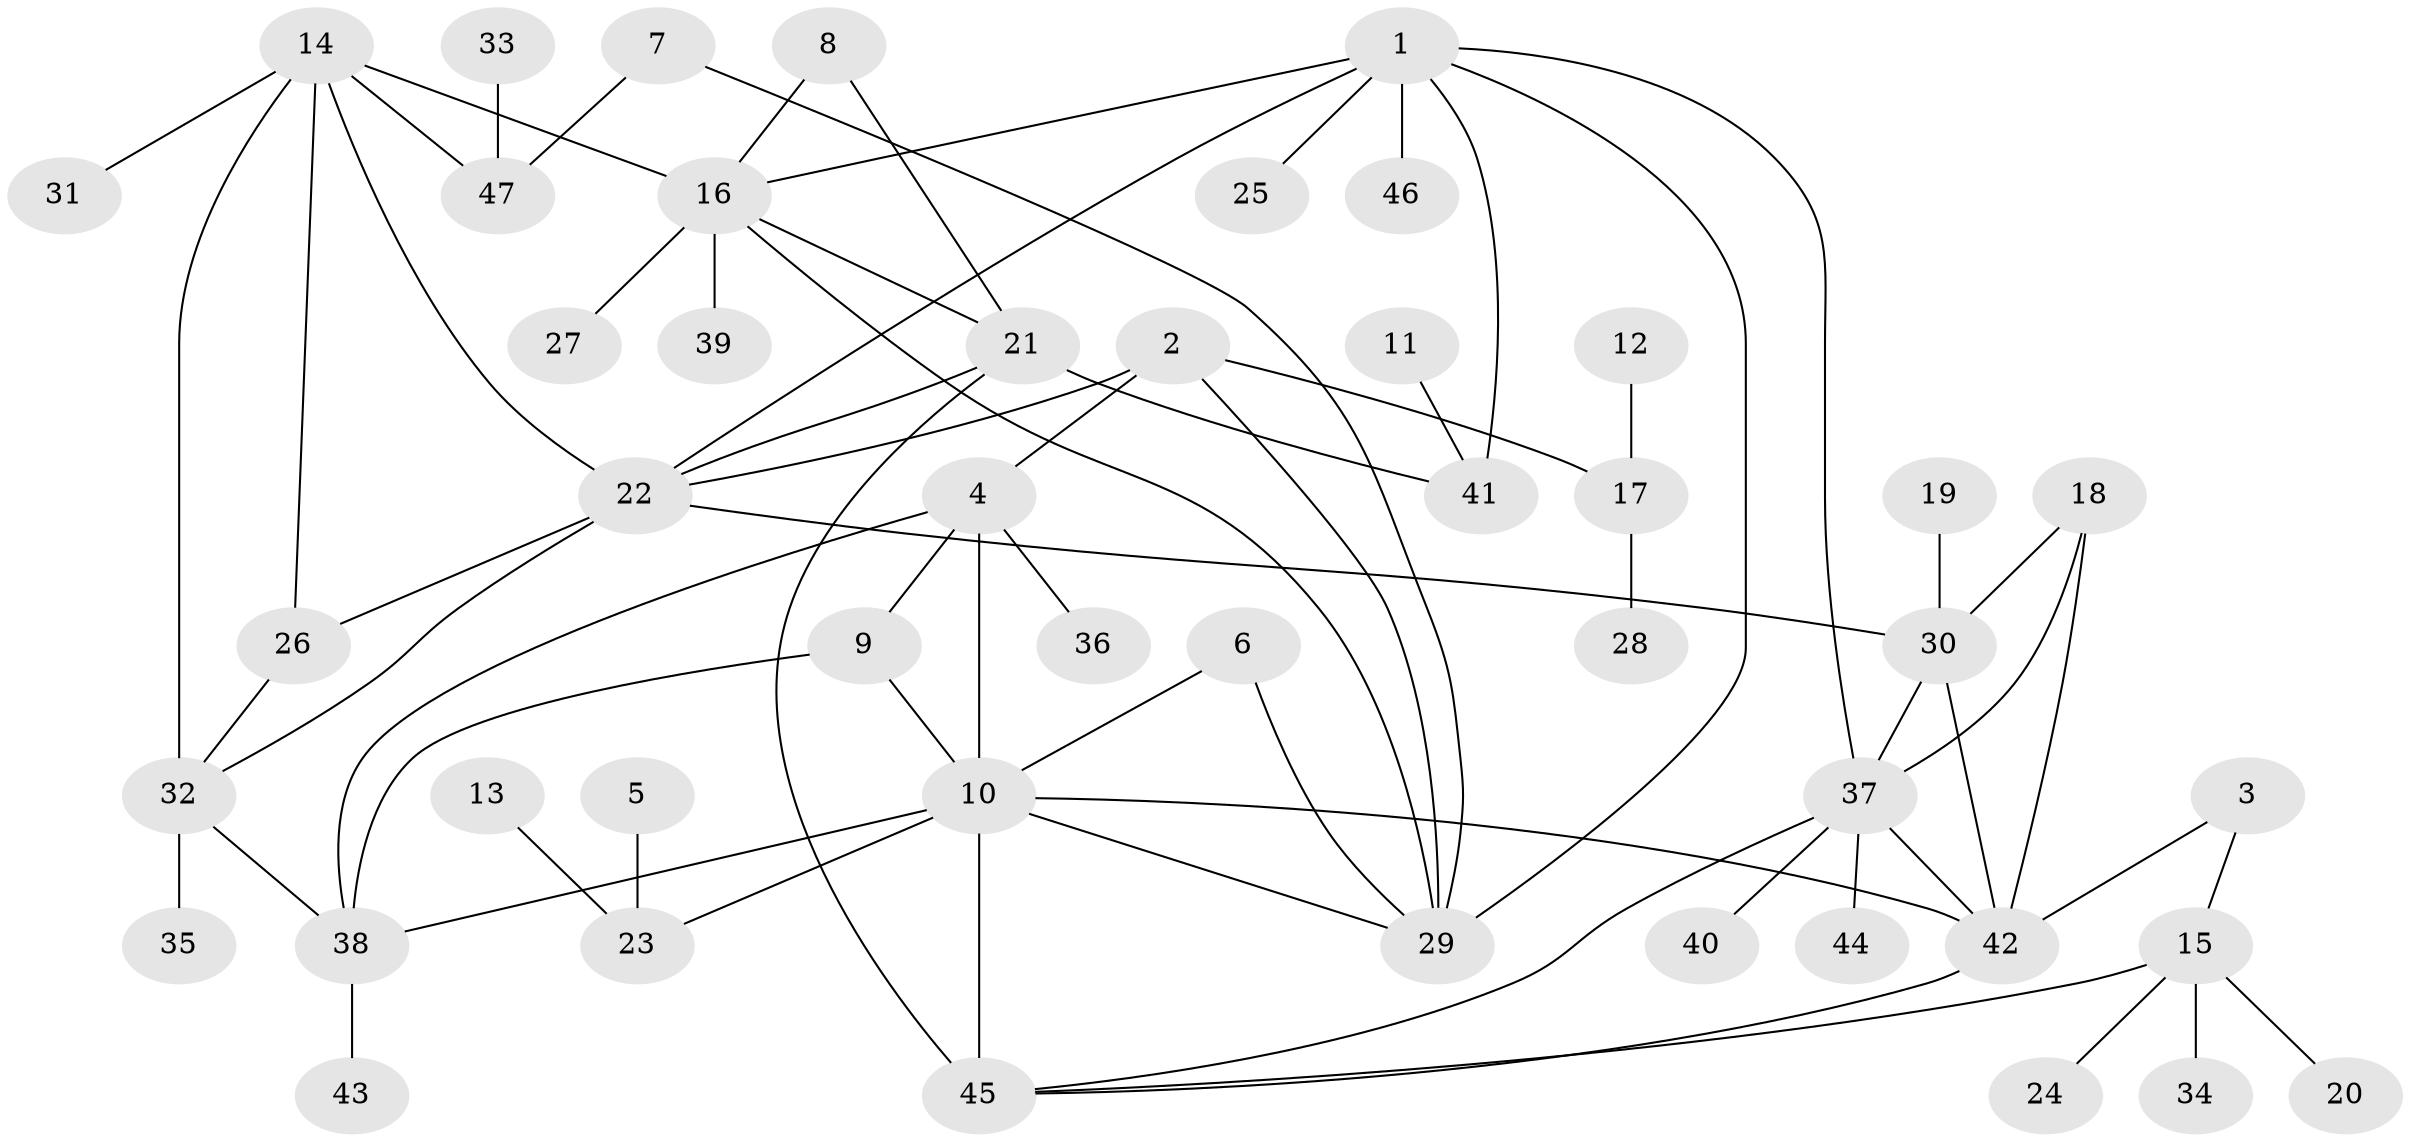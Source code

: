 // original degree distribution, {9: 0.03225806451612903, 4: 0.07526881720430108, 6: 0.03225806451612903, 7: 0.053763440860215055, 5: 0.03225806451612903, 10: 0.010752688172043012, 3: 0.06451612903225806, 8: 0.021505376344086023, 2: 0.15053763440860216, 1: 0.5268817204301075}
// Generated by graph-tools (version 1.1) at 2025/37/03/04/25 23:37:33]
// undirected, 47 vertices, 71 edges
graph export_dot {
  node [color=gray90,style=filled];
  1;
  2;
  3;
  4;
  5;
  6;
  7;
  8;
  9;
  10;
  11;
  12;
  13;
  14;
  15;
  16;
  17;
  18;
  19;
  20;
  21;
  22;
  23;
  24;
  25;
  26;
  27;
  28;
  29;
  30;
  31;
  32;
  33;
  34;
  35;
  36;
  37;
  38;
  39;
  40;
  41;
  42;
  43;
  44;
  45;
  46;
  47;
  1 -- 16 [weight=2.0];
  1 -- 22 [weight=1.0];
  1 -- 25 [weight=1.0];
  1 -- 29 [weight=2.0];
  1 -- 37 [weight=1.0];
  1 -- 41 [weight=1.0];
  1 -- 46 [weight=1.0];
  2 -- 4 [weight=1.0];
  2 -- 17 [weight=1.0];
  2 -- 22 [weight=1.0];
  2 -- 29 [weight=1.0];
  3 -- 15 [weight=1.0];
  3 -- 42 [weight=1.0];
  4 -- 9 [weight=1.0];
  4 -- 10 [weight=1.0];
  4 -- 36 [weight=1.0];
  4 -- 38 [weight=1.0];
  5 -- 23 [weight=1.0];
  6 -- 10 [weight=1.0];
  6 -- 29 [weight=1.0];
  7 -- 29 [weight=1.0];
  7 -- 47 [weight=1.0];
  8 -- 16 [weight=1.0];
  8 -- 21 [weight=1.0];
  9 -- 10 [weight=1.0];
  9 -- 38 [weight=1.0];
  10 -- 23 [weight=1.0];
  10 -- 29 [weight=1.0];
  10 -- 38 [weight=1.0];
  10 -- 42 [weight=1.0];
  10 -- 45 [weight=1.0];
  11 -- 41 [weight=1.0];
  12 -- 17 [weight=1.0];
  13 -- 23 [weight=1.0];
  14 -- 16 [weight=1.0];
  14 -- 22 [weight=1.0];
  14 -- 26 [weight=1.0];
  14 -- 31 [weight=1.0];
  14 -- 32 [weight=1.0];
  14 -- 47 [weight=1.0];
  15 -- 20 [weight=1.0];
  15 -- 24 [weight=1.0];
  15 -- 34 [weight=1.0];
  15 -- 45 [weight=1.0];
  16 -- 21 [weight=1.0];
  16 -- 27 [weight=1.0];
  16 -- 29 [weight=1.0];
  16 -- 39 [weight=1.0];
  17 -- 28 [weight=1.0];
  18 -- 30 [weight=1.0];
  18 -- 37 [weight=1.0];
  18 -- 42 [weight=1.0];
  19 -- 30 [weight=1.0];
  21 -- 22 [weight=1.0];
  21 -- 41 [weight=1.0];
  21 -- 45 [weight=3.0];
  22 -- 26 [weight=1.0];
  22 -- 30 [weight=1.0];
  22 -- 32 [weight=1.0];
  26 -- 32 [weight=1.0];
  30 -- 37 [weight=1.0];
  30 -- 42 [weight=1.0];
  32 -- 35 [weight=1.0];
  32 -- 38 [weight=1.0];
  33 -- 47 [weight=1.0];
  37 -- 40 [weight=1.0];
  37 -- 42 [weight=1.0];
  37 -- 44 [weight=1.0];
  37 -- 45 [weight=1.0];
  38 -- 43 [weight=1.0];
  42 -- 45 [weight=1.0];
}
